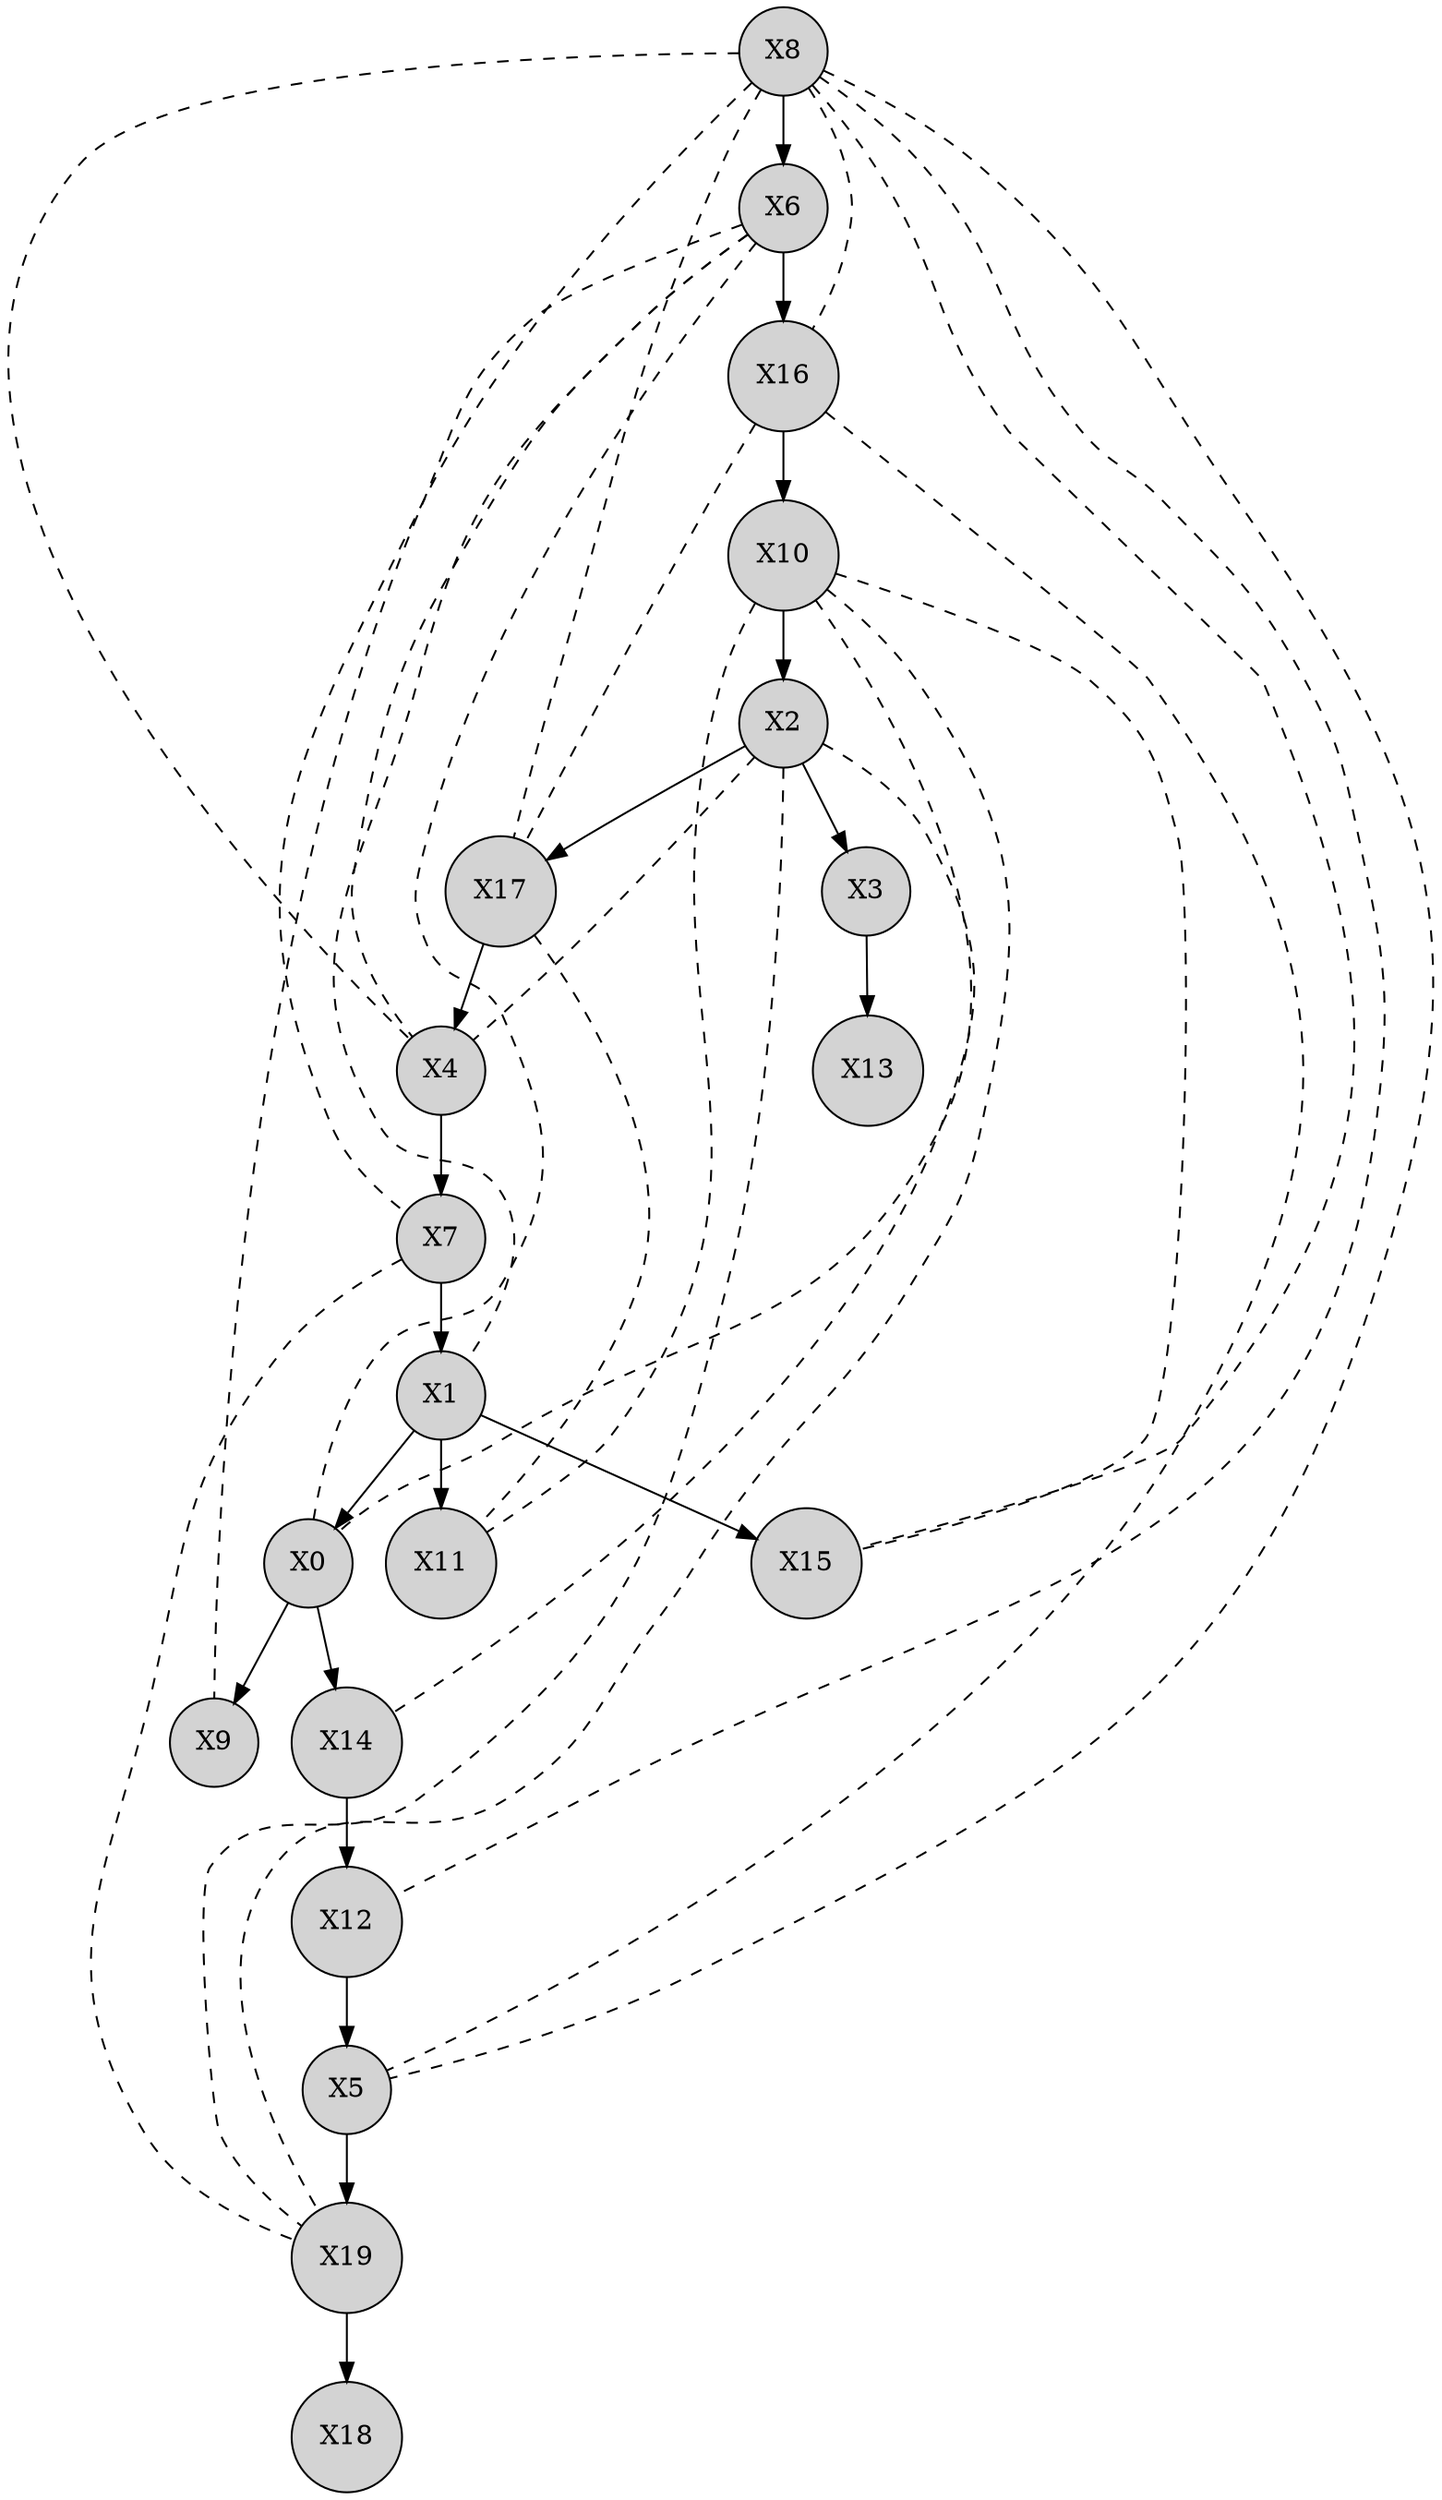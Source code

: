 digraph {
	node [shape = "circle"];

	X8 [style="filled"];

	X9 [style="filled"];
	X0 -> X9;
	X6 -> X9 [style = "dashed" arrowhead = "none" weight="0.5"];

	X19 [style="filled"];
	X5 -> X19;
	X10 -> X19 [style = "dashed" arrowhead = "none" weight="0.5"];
	X2 -> X19 [style = "dashed" arrowhead = "none" weight="0.5"];
	X7 -> X19 [style = "dashed" arrowhead = "none" weight="0.5"];

	X10 [style="filled"];
	X16 -> X10;

	X0 [style="filled"];
	X1 -> X0;
	X10 -> X0 [style = "dashed" arrowhead = "none" weight="0.5"];
	X6 -> X0 [style = "dashed" arrowhead = "none" weight="0.5"];

	X12 [style="filled"];
	X14 -> X12;
	X8 -> X12 [style = "dashed" arrowhead = "none" weight="0.5"];

	X1 [style="filled"];
	X7 -> X1;
	X6 -> X1 [style = "dashed" arrowhead = "none" weight="0.5"];

	X11 [style="filled"];
	X1 -> X11;
	X10 -> X11 [style = "dashed" arrowhead = "none" weight="0.5"];
	X17 -> X11 [style = "dashed" arrowhead = "none" weight="0.5"];

	X2 [style="filled"];
	X10 -> X2;

	X14 [style="filled"];
	X0 -> X14;
	X2 -> X14 [style = "dashed" arrowhead = "none" weight="0.5"];

	X3 [style="filled"];
	X2 -> X3;

	X13 [style="filled"];
	X3 -> X13;

	X16 [style="filled"];
	X6 -> X16;
	X8 -> X16 [style = "dashed" arrowhead = "none" weight="0.5"];

	X4 [style="filled"];
	X17 -> X4;
	X8 -> X4 [style = "dashed" arrowhead = "none" weight="0.5"];
	X2 -> X4 [style = "dashed" arrowhead = "none" weight="0.5"];
	X6 -> X4 [style = "dashed" arrowhead = "none" weight="0.5"];

	X15 [style="filled"];
	X1 -> X15;
	X8 -> X15 [style = "dashed" arrowhead = "none" weight="0.5"];
	X10 -> X15 [style = "dashed" arrowhead = "none" weight="0.5"];

	X5 [style="filled"];
	X12 -> X5;
	X8 -> X5 [style = "dashed" arrowhead = "none" weight="0.5"];
	X16 -> X5 [style = "dashed" arrowhead = "none" weight="0.5"];

	X6 [style="filled"];
	X8 -> X6;

	X18 [style="filled"];
	X19 -> X18;

	X17 [style="filled"];
	X2 -> X17;
	X8 -> X17 [style = "dashed" arrowhead = "none" weight="0.5"];
	X16 -> X17 [style = "dashed" arrowhead = "none" weight="0.5"];

	X7 [style="filled"];
	X4 -> X7;
	X8 -> X7 [style = "dashed" arrowhead = "none" weight="0.5"];

}
